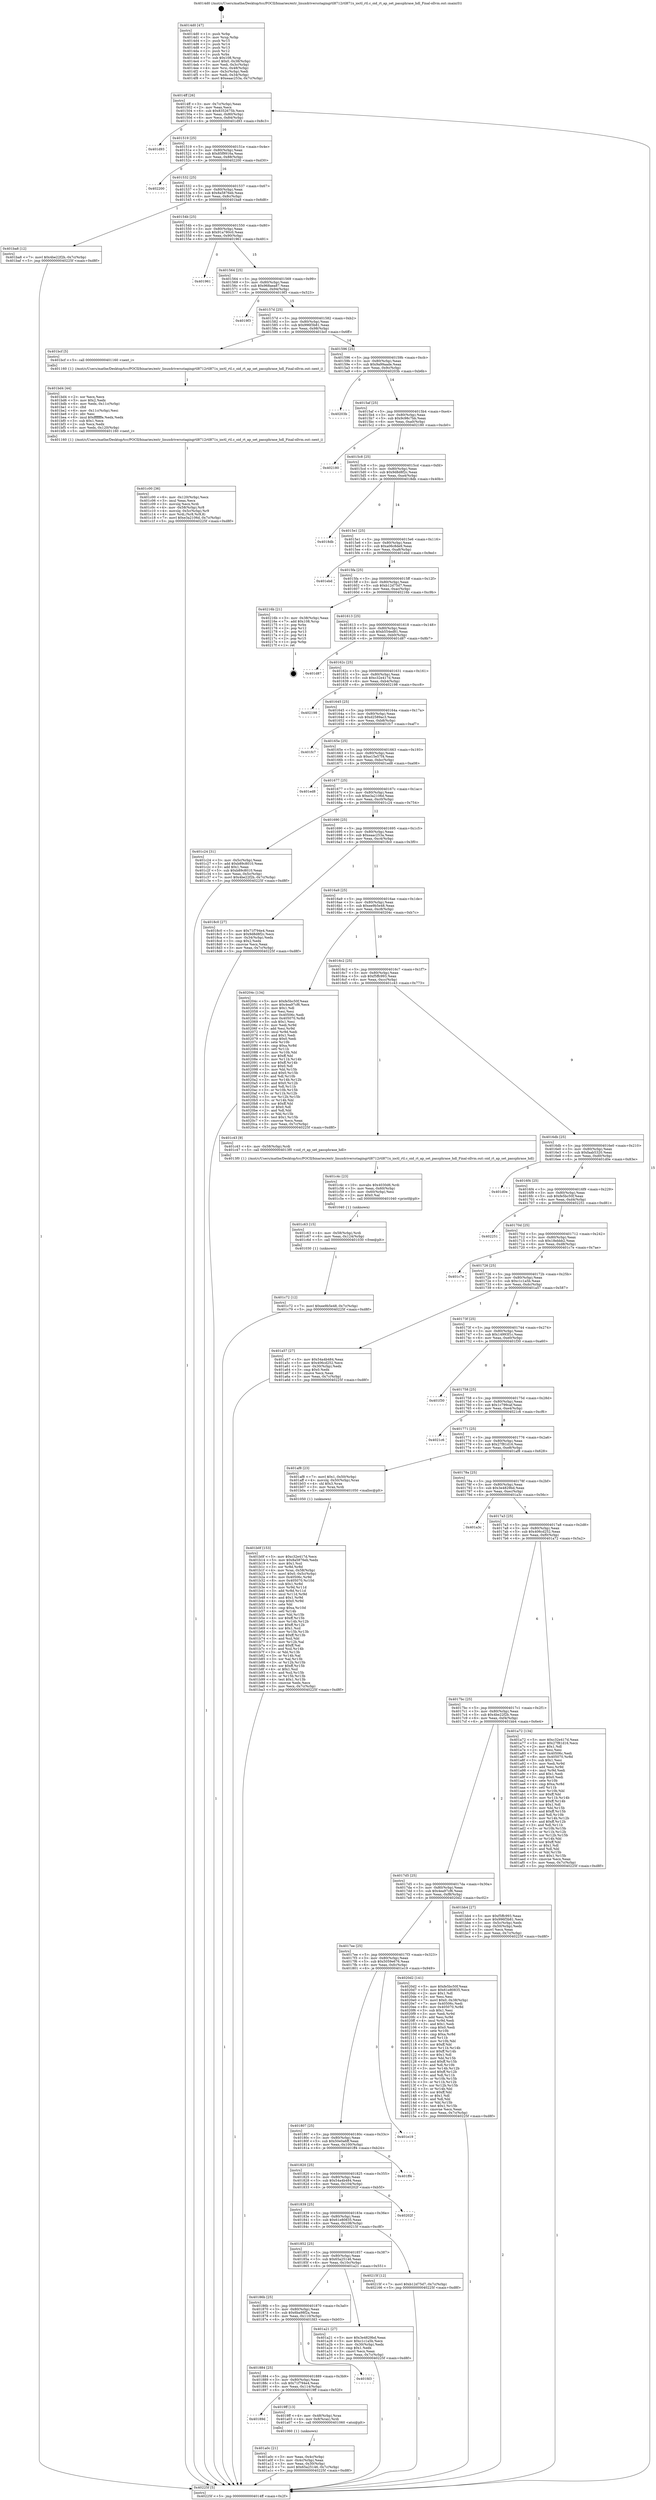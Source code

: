 digraph "0x4014d0" {
  label = "0x4014d0 (/mnt/c/Users/mathe/Desktop/tcc/POCII/binaries/extr_linuxdriversstagingrtl8712rtl871x_ioctl_rtl.c_oid_rt_ap_set_passphrase_hdl_Final-ollvm.out::main(0))"
  labelloc = "t"
  node[shape=record]

  Entry [label="",width=0.3,height=0.3,shape=circle,fillcolor=black,style=filled]
  "0x4014ff" [label="{
     0x4014ff [26]\l
     | [instrs]\l
     &nbsp;&nbsp;0x4014ff \<+3\>: mov -0x7c(%rbp),%eax\l
     &nbsp;&nbsp;0x401502 \<+2\>: mov %eax,%ecx\l
     &nbsp;&nbsp;0x401504 \<+6\>: sub $0x8352675b,%ecx\l
     &nbsp;&nbsp;0x40150a \<+3\>: mov %eax,-0x80(%rbp)\l
     &nbsp;&nbsp;0x40150d \<+6\>: mov %ecx,-0x84(%rbp)\l
     &nbsp;&nbsp;0x401513 \<+6\>: je 0000000000401d93 \<main+0x8c3\>\l
  }"]
  "0x401d93" [label="{
     0x401d93\l
  }", style=dashed]
  "0x401519" [label="{
     0x401519 [25]\l
     | [instrs]\l
     &nbsp;&nbsp;0x401519 \<+5\>: jmp 000000000040151e \<main+0x4e\>\l
     &nbsp;&nbsp;0x40151e \<+3\>: mov -0x80(%rbp),%eax\l
     &nbsp;&nbsp;0x401521 \<+5\>: sub $0x85f9916a,%eax\l
     &nbsp;&nbsp;0x401526 \<+6\>: mov %eax,-0x88(%rbp)\l
     &nbsp;&nbsp;0x40152c \<+6\>: je 0000000000402200 \<main+0xd30\>\l
  }"]
  Exit [label="",width=0.3,height=0.3,shape=circle,fillcolor=black,style=filled,peripheries=2]
  "0x402200" [label="{
     0x402200\l
  }", style=dashed]
  "0x401532" [label="{
     0x401532 [25]\l
     | [instrs]\l
     &nbsp;&nbsp;0x401532 \<+5\>: jmp 0000000000401537 \<main+0x67\>\l
     &nbsp;&nbsp;0x401537 \<+3\>: mov -0x80(%rbp),%eax\l
     &nbsp;&nbsp;0x40153a \<+5\>: sub $0x8a5876eb,%eax\l
     &nbsp;&nbsp;0x40153f \<+6\>: mov %eax,-0x8c(%rbp)\l
     &nbsp;&nbsp;0x401545 \<+6\>: je 0000000000401ba8 \<main+0x6d8\>\l
  }"]
  "0x401c72" [label="{
     0x401c72 [12]\l
     | [instrs]\l
     &nbsp;&nbsp;0x401c72 \<+7\>: movl $0xee9b5e48,-0x7c(%rbp)\l
     &nbsp;&nbsp;0x401c79 \<+5\>: jmp 000000000040225f \<main+0xd8f\>\l
  }"]
  "0x401ba8" [label="{
     0x401ba8 [12]\l
     | [instrs]\l
     &nbsp;&nbsp;0x401ba8 \<+7\>: movl $0x4be22f2b,-0x7c(%rbp)\l
     &nbsp;&nbsp;0x401baf \<+5\>: jmp 000000000040225f \<main+0xd8f\>\l
  }"]
  "0x40154b" [label="{
     0x40154b [25]\l
     | [instrs]\l
     &nbsp;&nbsp;0x40154b \<+5\>: jmp 0000000000401550 \<main+0x80\>\l
     &nbsp;&nbsp;0x401550 \<+3\>: mov -0x80(%rbp),%eax\l
     &nbsp;&nbsp;0x401553 \<+5\>: sub $0x91a780c0,%eax\l
     &nbsp;&nbsp;0x401558 \<+6\>: mov %eax,-0x90(%rbp)\l
     &nbsp;&nbsp;0x40155e \<+6\>: je 0000000000401961 \<main+0x491\>\l
  }"]
  "0x401c63" [label="{
     0x401c63 [15]\l
     | [instrs]\l
     &nbsp;&nbsp;0x401c63 \<+4\>: mov -0x58(%rbp),%rdi\l
     &nbsp;&nbsp;0x401c67 \<+6\>: mov %eax,-0x124(%rbp)\l
     &nbsp;&nbsp;0x401c6d \<+5\>: call 0000000000401030 \<free@plt\>\l
     | [calls]\l
     &nbsp;&nbsp;0x401030 \{1\} (unknown)\l
  }"]
  "0x401961" [label="{
     0x401961\l
  }", style=dashed]
  "0x401564" [label="{
     0x401564 [25]\l
     | [instrs]\l
     &nbsp;&nbsp;0x401564 \<+5\>: jmp 0000000000401569 \<main+0x99\>\l
     &nbsp;&nbsp;0x401569 \<+3\>: mov -0x80(%rbp),%eax\l
     &nbsp;&nbsp;0x40156c \<+5\>: sub $0x968aea87,%eax\l
     &nbsp;&nbsp;0x401571 \<+6\>: mov %eax,-0x94(%rbp)\l
     &nbsp;&nbsp;0x401577 \<+6\>: je 00000000004019f3 \<main+0x523\>\l
  }"]
  "0x401c4c" [label="{
     0x401c4c [23]\l
     | [instrs]\l
     &nbsp;&nbsp;0x401c4c \<+10\>: movabs $0x4030d6,%rdi\l
     &nbsp;&nbsp;0x401c56 \<+3\>: mov %eax,-0x60(%rbp)\l
     &nbsp;&nbsp;0x401c59 \<+3\>: mov -0x60(%rbp),%esi\l
     &nbsp;&nbsp;0x401c5c \<+2\>: mov $0x0,%al\l
     &nbsp;&nbsp;0x401c5e \<+5\>: call 0000000000401040 \<printf@plt\>\l
     | [calls]\l
     &nbsp;&nbsp;0x401040 \{1\} (unknown)\l
  }"]
  "0x4019f3" [label="{
     0x4019f3\l
  }", style=dashed]
  "0x40157d" [label="{
     0x40157d [25]\l
     | [instrs]\l
     &nbsp;&nbsp;0x40157d \<+5\>: jmp 0000000000401582 \<main+0xb2\>\l
     &nbsp;&nbsp;0x401582 \<+3\>: mov -0x80(%rbp),%eax\l
     &nbsp;&nbsp;0x401585 \<+5\>: sub $0x996f3b81,%eax\l
     &nbsp;&nbsp;0x40158a \<+6\>: mov %eax,-0x98(%rbp)\l
     &nbsp;&nbsp;0x401590 \<+6\>: je 0000000000401bcf \<main+0x6ff\>\l
  }"]
  "0x401c00" [label="{
     0x401c00 [36]\l
     | [instrs]\l
     &nbsp;&nbsp;0x401c00 \<+6\>: mov -0x120(%rbp),%ecx\l
     &nbsp;&nbsp;0x401c06 \<+3\>: imul %eax,%ecx\l
     &nbsp;&nbsp;0x401c09 \<+3\>: movslq %ecx,%rdi\l
     &nbsp;&nbsp;0x401c0c \<+4\>: mov -0x58(%rbp),%r8\l
     &nbsp;&nbsp;0x401c10 \<+4\>: movslq -0x5c(%rbp),%r9\l
     &nbsp;&nbsp;0x401c14 \<+4\>: mov %rdi,(%r8,%r9,8)\l
     &nbsp;&nbsp;0x401c18 \<+7\>: movl $0xe3a2106d,-0x7c(%rbp)\l
     &nbsp;&nbsp;0x401c1f \<+5\>: jmp 000000000040225f \<main+0xd8f\>\l
  }"]
  "0x401bcf" [label="{
     0x401bcf [5]\l
     | [instrs]\l
     &nbsp;&nbsp;0x401bcf \<+5\>: call 0000000000401160 \<next_i\>\l
     | [calls]\l
     &nbsp;&nbsp;0x401160 \{1\} (/mnt/c/Users/mathe/Desktop/tcc/POCII/binaries/extr_linuxdriversstagingrtl8712rtl871x_ioctl_rtl.c_oid_rt_ap_set_passphrase_hdl_Final-ollvm.out::next_i)\l
  }"]
  "0x401596" [label="{
     0x401596 [25]\l
     | [instrs]\l
     &nbsp;&nbsp;0x401596 \<+5\>: jmp 000000000040159b \<main+0xcb\>\l
     &nbsp;&nbsp;0x40159b \<+3\>: mov -0x80(%rbp),%eax\l
     &nbsp;&nbsp;0x40159e \<+5\>: sub $0x9a99aade,%eax\l
     &nbsp;&nbsp;0x4015a3 \<+6\>: mov %eax,-0x9c(%rbp)\l
     &nbsp;&nbsp;0x4015a9 \<+6\>: je 000000000040203b \<main+0xb6b\>\l
  }"]
  "0x401bd4" [label="{
     0x401bd4 [44]\l
     | [instrs]\l
     &nbsp;&nbsp;0x401bd4 \<+2\>: xor %ecx,%ecx\l
     &nbsp;&nbsp;0x401bd6 \<+5\>: mov $0x2,%edx\l
     &nbsp;&nbsp;0x401bdb \<+6\>: mov %edx,-0x11c(%rbp)\l
     &nbsp;&nbsp;0x401be1 \<+1\>: cltd\l
     &nbsp;&nbsp;0x401be2 \<+6\>: mov -0x11c(%rbp),%esi\l
     &nbsp;&nbsp;0x401be8 \<+2\>: idiv %esi\l
     &nbsp;&nbsp;0x401bea \<+6\>: imul $0xfffffffe,%edx,%edx\l
     &nbsp;&nbsp;0x401bf0 \<+3\>: sub $0x1,%ecx\l
     &nbsp;&nbsp;0x401bf3 \<+2\>: sub %ecx,%edx\l
     &nbsp;&nbsp;0x401bf5 \<+6\>: mov %edx,-0x120(%rbp)\l
     &nbsp;&nbsp;0x401bfb \<+5\>: call 0000000000401160 \<next_i\>\l
     | [calls]\l
     &nbsp;&nbsp;0x401160 \{1\} (/mnt/c/Users/mathe/Desktop/tcc/POCII/binaries/extr_linuxdriversstagingrtl8712rtl871x_ioctl_rtl.c_oid_rt_ap_set_passphrase_hdl_Final-ollvm.out::next_i)\l
  }"]
  "0x40203b" [label="{
     0x40203b\l
  }", style=dashed]
  "0x4015af" [label="{
     0x4015af [25]\l
     | [instrs]\l
     &nbsp;&nbsp;0x4015af \<+5\>: jmp 00000000004015b4 \<main+0xe4\>\l
     &nbsp;&nbsp;0x4015b4 \<+3\>: mov -0x80(%rbp),%eax\l
     &nbsp;&nbsp;0x4015b7 \<+5\>: sub $0x9c98c7bb,%eax\l
     &nbsp;&nbsp;0x4015bc \<+6\>: mov %eax,-0xa0(%rbp)\l
     &nbsp;&nbsp;0x4015c2 \<+6\>: je 0000000000402180 \<main+0xcb0\>\l
  }"]
  "0x401b0f" [label="{
     0x401b0f [153]\l
     | [instrs]\l
     &nbsp;&nbsp;0x401b0f \<+5\>: mov $0xc32e417d,%ecx\l
     &nbsp;&nbsp;0x401b14 \<+5\>: mov $0x8a5876eb,%edx\l
     &nbsp;&nbsp;0x401b19 \<+3\>: mov $0x1,%sil\l
     &nbsp;&nbsp;0x401b1c \<+3\>: xor %r8d,%r8d\l
     &nbsp;&nbsp;0x401b1f \<+4\>: mov %rax,-0x58(%rbp)\l
     &nbsp;&nbsp;0x401b23 \<+7\>: movl $0x0,-0x5c(%rbp)\l
     &nbsp;&nbsp;0x401b2a \<+8\>: mov 0x40506c,%r9d\l
     &nbsp;&nbsp;0x401b32 \<+8\>: mov 0x405070,%r10d\l
     &nbsp;&nbsp;0x401b3a \<+4\>: sub $0x1,%r8d\l
     &nbsp;&nbsp;0x401b3e \<+3\>: mov %r9d,%r11d\l
     &nbsp;&nbsp;0x401b41 \<+3\>: add %r8d,%r11d\l
     &nbsp;&nbsp;0x401b44 \<+4\>: imul %r11d,%r9d\l
     &nbsp;&nbsp;0x401b48 \<+4\>: and $0x1,%r9d\l
     &nbsp;&nbsp;0x401b4c \<+4\>: cmp $0x0,%r9d\l
     &nbsp;&nbsp;0x401b50 \<+3\>: sete %bl\l
     &nbsp;&nbsp;0x401b53 \<+4\>: cmp $0xa,%r10d\l
     &nbsp;&nbsp;0x401b57 \<+4\>: setl %r14b\l
     &nbsp;&nbsp;0x401b5b \<+3\>: mov %bl,%r15b\l
     &nbsp;&nbsp;0x401b5e \<+4\>: xor $0xff,%r15b\l
     &nbsp;&nbsp;0x401b62 \<+3\>: mov %r14b,%r12b\l
     &nbsp;&nbsp;0x401b65 \<+4\>: xor $0xff,%r12b\l
     &nbsp;&nbsp;0x401b69 \<+4\>: xor $0x1,%sil\l
     &nbsp;&nbsp;0x401b6d \<+3\>: mov %r15b,%r13b\l
     &nbsp;&nbsp;0x401b70 \<+4\>: and $0xff,%r13b\l
     &nbsp;&nbsp;0x401b74 \<+3\>: and %sil,%bl\l
     &nbsp;&nbsp;0x401b77 \<+3\>: mov %r12b,%al\l
     &nbsp;&nbsp;0x401b7a \<+2\>: and $0xff,%al\l
     &nbsp;&nbsp;0x401b7c \<+3\>: and %sil,%r14b\l
     &nbsp;&nbsp;0x401b7f \<+3\>: or %bl,%r13b\l
     &nbsp;&nbsp;0x401b82 \<+3\>: or %r14b,%al\l
     &nbsp;&nbsp;0x401b85 \<+3\>: xor %al,%r13b\l
     &nbsp;&nbsp;0x401b88 \<+3\>: or %r12b,%r15b\l
     &nbsp;&nbsp;0x401b8b \<+4\>: xor $0xff,%r15b\l
     &nbsp;&nbsp;0x401b8f \<+4\>: or $0x1,%sil\l
     &nbsp;&nbsp;0x401b93 \<+3\>: and %sil,%r15b\l
     &nbsp;&nbsp;0x401b96 \<+3\>: or %r15b,%r13b\l
     &nbsp;&nbsp;0x401b99 \<+4\>: test $0x1,%r13b\l
     &nbsp;&nbsp;0x401b9d \<+3\>: cmovne %edx,%ecx\l
     &nbsp;&nbsp;0x401ba0 \<+3\>: mov %ecx,-0x7c(%rbp)\l
     &nbsp;&nbsp;0x401ba3 \<+5\>: jmp 000000000040225f \<main+0xd8f\>\l
  }"]
  "0x402180" [label="{
     0x402180\l
  }", style=dashed]
  "0x4015c8" [label="{
     0x4015c8 [25]\l
     | [instrs]\l
     &nbsp;&nbsp;0x4015c8 \<+5\>: jmp 00000000004015cd \<main+0xfd\>\l
     &nbsp;&nbsp;0x4015cd \<+3\>: mov -0x80(%rbp),%eax\l
     &nbsp;&nbsp;0x4015d0 \<+5\>: sub $0x9d8d8f2c,%eax\l
     &nbsp;&nbsp;0x4015d5 \<+6\>: mov %eax,-0xa4(%rbp)\l
     &nbsp;&nbsp;0x4015db \<+6\>: je 00000000004018db \<main+0x40b\>\l
  }"]
  "0x401a0c" [label="{
     0x401a0c [21]\l
     | [instrs]\l
     &nbsp;&nbsp;0x401a0c \<+3\>: mov %eax,-0x4c(%rbp)\l
     &nbsp;&nbsp;0x401a0f \<+3\>: mov -0x4c(%rbp),%eax\l
     &nbsp;&nbsp;0x401a12 \<+3\>: mov %eax,-0x30(%rbp)\l
     &nbsp;&nbsp;0x401a15 \<+7\>: movl $0x65a25146,-0x7c(%rbp)\l
     &nbsp;&nbsp;0x401a1c \<+5\>: jmp 000000000040225f \<main+0xd8f\>\l
  }"]
  "0x4018db" [label="{
     0x4018db\l
  }", style=dashed]
  "0x4015e1" [label="{
     0x4015e1 [25]\l
     | [instrs]\l
     &nbsp;&nbsp;0x4015e1 \<+5\>: jmp 00000000004015e6 \<main+0x116\>\l
     &nbsp;&nbsp;0x4015e6 \<+3\>: mov -0x80(%rbp),%eax\l
     &nbsp;&nbsp;0x4015e9 \<+5\>: sub $0xa06c8de9,%eax\l
     &nbsp;&nbsp;0x4015ee \<+6\>: mov %eax,-0xa8(%rbp)\l
     &nbsp;&nbsp;0x4015f4 \<+6\>: je 0000000000401ebd \<main+0x9ed\>\l
  }"]
  "0x40189d" [label="{
     0x40189d\l
  }", style=dashed]
  "0x401ebd" [label="{
     0x401ebd\l
  }", style=dashed]
  "0x4015fa" [label="{
     0x4015fa [25]\l
     | [instrs]\l
     &nbsp;&nbsp;0x4015fa \<+5\>: jmp 00000000004015ff \<main+0x12f\>\l
     &nbsp;&nbsp;0x4015ff \<+3\>: mov -0x80(%rbp),%eax\l
     &nbsp;&nbsp;0x401602 \<+5\>: sub $0xb12d75d7,%eax\l
     &nbsp;&nbsp;0x401607 \<+6\>: mov %eax,-0xac(%rbp)\l
     &nbsp;&nbsp;0x40160d \<+6\>: je 000000000040216b \<main+0xc9b\>\l
  }"]
  "0x4019ff" [label="{
     0x4019ff [13]\l
     | [instrs]\l
     &nbsp;&nbsp;0x4019ff \<+4\>: mov -0x48(%rbp),%rax\l
     &nbsp;&nbsp;0x401a03 \<+4\>: mov 0x8(%rax),%rdi\l
     &nbsp;&nbsp;0x401a07 \<+5\>: call 0000000000401060 \<atoi@plt\>\l
     | [calls]\l
     &nbsp;&nbsp;0x401060 \{1\} (unknown)\l
  }"]
  "0x40216b" [label="{
     0x40216b [21]\l
     | [instrs]\l
     &nbsp;&nbsp;0x40216b \<+3\>: mov -0x38(%rbp),%eax\l
     &nbsp;&nbsp;0x40216e \<+7\>: add $0x108,%rsp\l
     &nbsp;&nbsp;0x402175 \<+1\>: pop %rbx\l
     &nbsp;&nbsp;0x402176 \<+2\>: pop %r12\l
     &nbsp;&nbsp;0x402178 \<+2\>: pop %r13\l
     &nbsp;&nbsp;0x40217a \<+2\>: pop %r14\l
     &nbsp;&nbsp;0x40217c \<+2\>: pop %r15\l
     &nbsp;&nbsp;0x40217e \<+1\>: pop %rbp\l
     &nbsp;&nbsp;0x40217f \<+1\>: ret\l
  }"]
  "0x401613" [label="{
     0x401613 [25]\l
     | [instrs]\l
     &nbsp;&nbsp;0x401613 \<+5\>: jmp 0000000000401618 \<main+0x148\>\l
     &nbsp;&nbsp;0x401618 \<+3\>: mov -0x80(%rbp),%eax\l
     &nbsp;&nbsp;0x40161b \<+5\>: sub $0xb554ed81,%eax\l
     &nbsp;&nbsp;0x401620 \<+6\>: mov %eax,-0xb0(%rbp)\l
     &nbsp;&nbsp;0x401626 \<+6\>: je 0000000000401d87 \<main+0x8b7\>\l
  }"]
  "0x401884" [label="{
     0x401884 [25]\l
     | [instrs]\l
     &nbsp;&nbsp;0x401884 \<+5\>: jmp 0000000000401889 \<main+0x3b9\>\l
     &nbsp;&nbsp;0x401889 \<+3\>: mov -0x80(%rbp),%eax\l
     &nbsp;&nbsp;0x40188c \<+5\>: sub $0x71f794e4,%eax\l
     &nbsp;&nbsp;0x401891 \<+6\>: mov %eax,-0x114(%rbp)\l
     &nbsp;&nbsp;0x401897 \<+6\>: je 00000000004019ff \<main+0x52f\>\l
  }"]
  "0x401d87" [label="{
     0x401d87\l
  }", style=dashed]
  "0x40162c" [label="{
     0x40162c [25]\l
     | [instrs]\l
     &nbsp;&nbsp;0x40162c \<+5\>: jmp 0000000000401631 \<main+0x161\>\l
     &nbsp;&nbsp;0x401631 \<+3\>: mov -0x80(%rbp),%eax\l
     &nbsp;&nbsp;0x401634 \<+5\>: sub $0xc32e417d,%eax\l
     &nbsp;&nbsp;0x401639 \<+6\>: mov %eax,-0xb4(%rbp)\l
     &nbsp;&nbsp;0x40163f \<+6\>: je 0000000000402198 \<main+0xcc8\>\l
  }"]
  "0x401fd3" [label="{
     0x401fd3\l
  }", style=dashed]
  "0x402198" [label="{
     0x402198\l
  }", style=dashed]
  "0x401645" [label="{
     0x401645 [25]\l
     | [instrs]\l
     &nbsp;&nbsp;0x401645 \<+5\>: jmp 000000000040164a \<main+0x17a\>\l
     &nbsp;&nbsp;0x40164a \<+3\>: mov -0x80(%rbp),%eax\l
     &nbsp;&nbsp;0x40164d \<+5\>: sub $0xd2589ac3,%eax\l
     &nbsp;&nbsp;0x401652 \<+6\>: mov %eax,-0xb8(%rbp)\l
     &nbsp;&nbsp;0x401658 \<+6\>: je 0000000000401fc7 \<main+0xaf7\>\l
  }"]
  "0x40186b" [label="{
     0x40186b [25]\l
     | [instrs]\l
     &nbsp;&nbsp;0x40186b \<+5\>: jmp 0000000000401870 \<main+0x3a0\>\l
     &nbsp;&nbsp;0x401870 \<+3\>: mov -0x80(%rbp),%eax\l
     &nbsp;&nbsp;0x401873 \<+5\>: sub $0x6ba98f2a,%eax\l
     &nbsp;&nbsp;0x401878 \<+6\>: mov %eax,-0x110(%rbp)\l
     &nbsp;&nbsp;0x40187e \<+6\>: je 0000000000401fd3 \<main+0xb03\>\l
  }"]
  "0x401fc7" [label="{
     0x401fc7\l
  }", style=dashed]
  "0x40165e" [label="{
     0x40165e [25]\l
     | [instrs]\l
     &nbsp;&nbsp;0x40165e \<+5\>: jmp 0000000000401663 \<main+0x193\>\l
     &nbsp;&nbsp;0x401663 \<+3\>: mov -0x80(%rbp),%eax\l
     &nbsp;&nbsp;0x401666 \<+5\>: sub $0xe15e57f4,%eax\l
     &nbsp;&nbsp;0x40166b \<+6\>: mov %eax,-0xbc(%rbp)\l
     &nbsp;&nbsp;0x401671 \<+6\>: je 0000000000401ed8 \<main+0xa08\>\l
  }"]
  "0x401a21" [label="{
     0x401a21 [27]\l
     | [instrs]\l
     &nbsp;&nbsp;0x401a21 \<+5\>: mov $0x3e4829bd,%eax\l
     &nbsp;&nbsp;0x401a26 \<+5\>: mov $0xc1c1a5b,%ecx\l
     &nbsp;&nbsp;0x401a2b \<+3\>: mov -0x30(%rbp),%edx\l
     &nbsp;&nbsp;0x401a2e \<+3\>: cmp $0x1,%edx\l
     &nbsp;&nbsp;0x401a31 \<+3\>: cmovl %ecx,%eax\l
     &nbsp;&nbsp;0x401a34 \<+3\>: mov %eax,-0x7c(%rbp)\l
     &nbsp;&nbsp;0x401a37 \<+5\>: jmp 000000000040225f \<main+0xd8f\>\l
  }"]
  "0x401ed8" [label="{
     0x401ed8\l
  }", style=dashed]
  "0x401677" [label="{
     0x401677 [25]\l
     | [instrs]\l
     &nbsp;&nbsp;0x401677 \<+5\>: jmp 000000000040167c \<main+0x1ac\>\l
     &nbsp;&nbsp;0x40167c \<+3\>: mov -0x80(%rbp),%eax\l
     &nbsp;&nbsp;0x40167f \<+5\>: sub $0xe3a2106d,%eax\l
     &nbsp;&nbsp;0x401684 \<+6\>: mov %eax,-0xc0(%rbp)\l
     &nbsp;&nbsp;0x40168a \<+6\>: je 0000000000401c24 \<main+0x754\>\l
  }"]
  "0x401852" [label="{
     0x401852 [25]\l
     | [instrs]\l
     &nbsp;&nbsp;0x401852 \<+5\>: jmp 0000000000401857 \<main+0x387\>\l
     &nbsp;&nbsp;0x401857 \<+3\>: mov -0x80(%rbp),%eax\l
     &nbsp;&nbsp;0x40185a \<+5\>: sub $0x65a25146,%eax\l
     &nbsp;&nbsp;0x40185f \<+6\>: mov %eax,-0x10c(%rbp)\l
     &nbsp;&nbsp;0x401865 \<+6\>: je 0000000000401a21 \<main+0x551\>\l
  }"]
  "0x401c24" [label="{
     0x401c24 [31]\l
     | [instrs]\l
     &nbsp;&nbsp;0x401c24 \<+3\>: mov -0x5c(%rbp),%eax\l
     &nbsp;&nbsp;0x401c27 \<+5\>: add $0xb89c8010,%eax\l
     &nbsp;&nbsp;0x401c2c \<+3\>: add $0x1,%eax\l
     &nbsp;&nbsp;0x401c2f \<+5\>: sub $0xb89c8010,%eax\l
     &nbsp;&nbsp;0x401c34 \<+3\>: mov %eax,-0x5c(%rbp)\l
     &nbsp;&nbsp;0x401c37 \<+7\>: movl $0x4be22f2b,-0x7c(%rbp)\l
     &nbsp;&nbsp;0x401c3e \<+5\>: jmp 000000000040225f \<main+0xd8f\>\l
  }"]
  "0x401690" [label="{
     0x401690 [25]\l
     | [instrs]\l
     &nbsp;&nbsp;0x401690 \<+5\>: jmp 0000000000401695 \<main+0x1c5\>\l
     &nbsp;&nbsp;0x401695 \<+3\>: mov -0x80(%rbp),%eax\l
     &nbsp;&nbsp;0x401698 \<+5\>: sub $0xeaac253a,%eax\l
     &nbsp;&nbsp;0x40169d \<+6\>: mov %eax,-0xc4(%rbp)\l
     &nbsp;&nbsp;0x4016a3 \<+6\>: je 00000000004018c0 \<main+0x3f0\>\l
  }"]
  "0x40215f" [label="{
     0x40215f [12]\l
     | [instrs]\l
     &nbsp;&nbsp;0x40215f \<+7\>: movl $0xb12d75d7,-0x7c(%rbp)\l
     &nbsp;&nbsp;0x402166 \<+5\>: jmp 000000000040225f \<main+0xd8f\>\l
  }"]
  "0x4018c0" [label="{
     0x4018c0 [27]\l
     | [instrs]\l
     &nbsp;&nbsp;0x4018c0 \<+5\>: mov $0x71f794e4,%eax\l
     &nbsp;&nbsp;0x4018c5 \<+5\>: mov $0x9d8d8f2c,%ecx\l
     &nbsp;&nbsp;0x4018ca \<+3\>: mov -0x34(%rbp),%edx\l
     &nbsp;&nbsp;0x4018cd \<+3\>: cmp $0x2,%edx\l
     &nbsp;&nbsp;0x4018d0 \<+3\>: cmovne %ecx,%eax\l
     &nbsp;&nbsp;0x4018d3 \<+3\>: mov %eax,-0x7c(%rbp)\l
     &nbsp;&nbsp;0x4018d6 \<+5\>: jmp 000000000040225f \<main+0xd8f\>\l
  }"]
  "0x4016a9" [label="{
     0x4016a9 [25]\l
     | [instrs]\l
     &nbsp;&nbsp;0x4016a9 \<+5\>: jmp 00000000004016ae \<main+0x1de\>\l
     &nbsp;&nbsp;0x4016ae \<+3\>: mov -0x80(%rbp),%eax\l
     &nbsp;&nbsp;0x4016b1 \<+5\>: sub $0xee9b5e48,%eax\l
     &nbsp;&nbsp;0x4016b6 \<+6\>: mov %eax,-0xc8(%rbp)\l
     &nbsp;&nbsp;0x4016bc \<+6\>: je 000000000040204c \<main+0xb7c\>\l
  }"]
  "0x40225f" [label="{
     0x40225f [5]\l
     | [instrs]\l
     &nbsp;&nbsp;0x40225f \<+5\>: jmp 00000000004014ff \<main+0x2f\>\l
  }"]
  "0x4014d0" [label="{
     0x4014d0 [47]\l
     | [instrs]\l
     &nbsp;&nbsp;0x4014d0 \<+1\>: push %rbp\l
     &nbsp;&nbsp;0x4014d1 \<+3\>: mov %rsp,%rbp\l
     &nbsp;&nbsp;0x4014d4 \<+2\>: push %r15\l
     &nbsp;&nbsp;0x4014d6 \<+2\>: push %r14\l
     &nbsp;&nbsp;0x4014d8 \<+2\>: push %r13\l
     &nbsp;&nbsp;0x4014da \<+2\>: push %r12\l
     &nbsp;&nbsp;0x4014dc \<+1\>: push %rbx\l
     &nbsp;&nbsp;0x4014dd \<+7\>: sub $0x108,%rsp\l
     &nbsp;&nbsp;0x4014e4 \<+7\>: movl $0x0,-0x38(%rbp)\l
     &nbsp;&nbsp;0x4014eb \<+3\>: mov %edi,-0x3c(%rbp)\l
     &nbsp;&nbsp;0x4014ee \<+4\>: mov %rsi,-0x48(%rbp)\l
     &nbsp;&nbsp;0x4014f2 \<+3\>: mov -0x3c(%rbp),%edi\l
     &nbsp;&nbsp;0x4014f5 \<+3\>: mov %edi,-0x34(%rbp)\l
     &nbsp;&nbsp;0x4014f8 \<+7\>: movl $0xeaac253a,-0x7c(%rbp)\l
  }"]
  "0x401839" [label="{
     0x401839 [25]\l
     | [instrs]\l
     &nbsp;&nbsp;0x401839 \<+5\>: jmp 000000000040183e \<main+0x36e\>\l
     &nbsp;&nbsp;0x40183e \<+3\>: mov -0x80(%rbp),%eax\l
     &nbsp;&nbsp;0x401841 \<+5\>: sub $0x61e80835,%eax\l
     &nbsp;&nbsp;0x401846 \<+6\>: mov %eax,-0x108(%rbp)\l
     &nbsp;&nbsp;0x40184c \<+6\>: je 000000000040215f \<main+0xc8f\>\l
  }"]
  "0x40204c" [label="{
     0x40204c [134]\l
     | [instrs]\l
     &nbsp;&nbsp;0x40204c \<+5\>: mov $0xfe5bc50f,%eax\l
     &nbsp;&nbsp;0x402051 \<+5\>: mov $0x4ea97cf6,%ecx\l
     &nbsp;&nbsp;0x402056 \<+2\>: mov $0x1,%dl\l
     &nbsp;&nbsp;0x402058 \<+2\>: xor %esi,%esi\l
     &nbsp;&nbsp;0x40205a \<+7\>: mov 0x40506c,%edi\l
     &nbsp;&nbsp;0x402061 \<+8\>: mov 0x405070,%r8d\l
     &nbsp;&nbsp;0x402069 \<+3\>: sub $0x1,%esi\l
     &nbsp;&nbsp;0x40206c \<+3\>: mov %edi,%r9d\l
     &nbsp;&nbsp;0x40206f \<+3\>: add %esi,%r9d\l
     &nbsp;&nbsp;0x402072 \<+4\>: imul %r9d,%edi\l
     &nbsp;&nbsp;0x402076 \<+3\>: and $0x1,%edi\l
     &nbsp;&nbsp;0x402079 \<+3\>: cmp $0x0,%edi\l
     &nbsp;&nbsp;0x40207c \<+4\>: sete %r10b\l
     &nbsp;&nbsp;0x402080 \<+4\>: cmp $0xa,%r8d\l
     &nbsp;&nbsp;0x402084 \<+4\>: setl %r11b\l
     &nbsp;&nbsp;0x402088 \<+3\>: mov %r10b,%bl\l
     &nbsp;&nbsp;0x40208b \<+3\>: xor $0xff,%bl\l
     &nbsp;&nbsp;0x40208e \<+3\>: mov %r11b,%r14b\l
     &nbsp;&nbsp;0x402091 \<+4\>: xor $0xff,%r14b\l
     &nbsp;&nbsp;0x402095 \<+3\>: xor $0x0,%dl\l
     &nbsp;&nbsp;0x402098 \<+3\>: mov %bl,%r15b\l
     &nbsp;&nbsp;0x40209b \<+4\>: and $0x0,%r15b\l
     &nbsp;&nbsp;0x40209f \<+3\>: and %dl,%r10b\l
     &nbsp;&nbsp;0x4020a2 \<+3\>: mov %r14b,%r12b\l
     &nbsp;&nbsp;0x4020a5 \<+4\>: and $0x0,%r12b\l
     &nbsp;&nbsp;0x4020a9 \<+3\>: and %dl,%r11b\l
     &nbsp;&nbsp;0x4020ac \<+3\>: or %r10b,%r15b\l
     &nbsp;&nbsp;0x4020af \<+3\>: or %r11b,%r12b\l
     &nbsp;&nbsp;0x4020b2 \<+3\>: xor %r12b,%r15b\l
     &nbsp;&nbsp;0x4020b5 \<+3\>: or %r14b,%bl\l
     &nbsp;&nbsp;0x4020b8 \<+3\>: xor $0xff,%bl\l
     &nbsp;&nbsp;0x4020bb \<+3\>: or $0x0,%dl\l
     &nbsp;&nbsp;0x4020be \<+2\>: and %dl,%bl\l
     &nbsp;&nbsp;0x4020c0 \<+3\>: or %bl,%r15b\l
     &nbsp;&nbsp;0x4020c3 \<+4\>: test $0x1,%r15b\l
     &nbsp;&nbsp;0x4020c7 \<+3\>: cmovne %ecx,%eax\l
     &nbsp;&nbsp;0x4020ca \<+3\>: mov %eax,-0x7c(%rbp)\l
     &nbsp;&nbsp;0x4020cd \<+5\>: jmp 000000000040225f \<main+0xd8f\>\l
  }"]
  "0x4016c2" [label="{
     0x4016c2 [25]\l
     | [instrs]\l
     &nbsp;&nbsp;0x4016c2 \<+5\>: jmp 00000000004016c7 \<main+0x1f7\>\l
     &nbsp;&nbsp;0x4016c7 \<+3\>: mov -0x80(%rbp),%eax\l
     &nbsp;&nbsp;0x4016ca \<+5\>: sub $0xf5ffc993,%eax\l
     &nbsp;&nbsp;0x4016cf \<+6\>: mov %eax,-0xcc(%rbp)\l
     &nbsp;&nbsp;0x4016d5 \<+6\>: je 0000000000401c43 \<main+0x773\>\l
  }"]
  "0x40202f" [label="{
     0x40202f\l
  }", style=dashed]
  "0x401c43" [label="{
     0x401c43 [9]\l
     | [instrs]\l
     &nbsp;&nbsp;0x401c43 \<+4\>: mov -0x58(%rbp),%rdi\l
     &nbsp;&nbsp;0x401c47 \<+5\>: call 00000000004013f0 \<oid_rt_ap_set_passphrase_hdl\>\l
     | [calls]\l
     &nbsp;&nbsp;0x4013f0 \{1\} (/mnt/c/Users/mathe/Desktop/tcc/POCII/binaries/extr_linuxdriversstagingrtl8712rtl871x_ioctl_rtl.c_oid_rt_ap_set_passphrase_hdl_Final-ollvm.out::oid_rt_ap_set_passphrase_hdl)\l
  }"]
  "0x4016db" [label="{
     0x4016db [25]\l
     | [instrs]\l
     &nbsp;&nbsp;0x4016db \<+5\>: jmp 00000000004016e0 \<main+0x210\>\l
     &nbsp;&nbsp;0x4016e0 \<+3\>: mov -0x80(%rbp),%eax\l
     &nbsp;&nbsp;0x4016e3 \<+5\>: sub $0xfaab5320,%eax\l
     &nbsp;&nbsp;0x4016e8 \<+6\>: mov %eax,-0xd0(%rbp)\l
     &nbsp;&nbsp;0x4016ee \<+6\>: je 0000000000401d0e \<main+0x83e\>\l
  }"]
  "0x401820" [label="{
     0x401820 [25]\l
     | [instrs]\l
     &nbsp;&nbsp;0x401820 \<+5\>: jmp 0000000000401825 \<main+0x355\>\l
     &nbsp;&nbsp;0x401825 \<+3\>: mov -0x80(%rbp),%eax\l
     &nbsp;&nbsp;0x401828 \<+5\>: sub $0x54a4b484,%eax\l
     &nbsp;&nbsp;0x40182d \<+6\>: mov %eax,-0x104(%rbp)\l
     &nbsp;&nbsp;0x401833 \<+6\>: je 000000000040202f \<main+0xb5f\>\l
  }"]
  "0x401d0e" [label="{
     0x401d0e\l
  }", style=dashed]
  "0x4016f4" [label="{
     0x4016f4 [25]\l
     | [instrs]\l
     &nbsp;&nbsp;0x4016f4 \<+5\>: jmp 00000000004016f9 \<main+0x229\>\l
     &nbsp;&nbsp;0x4016f9 \<+3\>: mov -0x80(%rbp),%eax\l
     &nbsp;&nbsp;0x4016fc \<+5\>: sub $0xfe5bc50f,%eax\l
     &nbsp;&nbsp;0x401701 \<+6\>: mov %eax,-0xd4(%rbp)\l
     &nbsp;&nbsp;0x401707 \<+6\>: je 0000000000402251 \<main+0xd81\>\l
  }"]
  "0x401ff4" [label="{
     0x401ff4\l
  }", style=dashed]
  "0x402251" [label="{
     0x402251\l
  }", style=dashed]
  "0x40170d" [label="{
     0x40170d [25]\l
     | [instrs]\l
     &nbsp;&nbsp;0x40170d \<+5\>: jmp 0000000000401712 \<main+0x242\>\l
     &nbsp;&nbsp;0x401712 \<+3\>: mov -0x80(%rbp),%eax\l
     &nbsp;&nbsp;0x401715 \<+5\>: sub $0x18ebbb2,%eax\l
     &nbsp;&nbsp;0x40171a \<+6\>: mov %eax,-0xd8(%rbp)\l
     &nbsp;&nbsp;0x401720 \<+6\>: je 0000000000401c7e \<main+0x7ae\>\l
  }"]
  "0x401807" [label="{
     0x401807 [25]\l
     | [instrs]\l
     &nbsp;&nbsp;0x401807 \<+5\>: jmp 000000000040180c \<main+0x33c\>\l
     &nbsp;&nbsp;0x40180c \<+3\>: mov -0x80(%rbp),%eax\l
     &nbsp;&nbsp;0x40180f \<+5\>: sub $0x50e0a6ff,%eax\l
     &nbsp;&nbsp;0x401814 \<+6\>: mov %eax,-0x100(%rbp)\l
     &nbsp;&nbsp;0x40181a \<+6\>: je 0000000000401ff4 \<main+0xb24\>\l
  }"]
  "0x401c7e" [label="{
     0x401c7e\l
  }", style=dashed]
  "0x401726" [label="{
     0x401726 [25]\l
     | [instrs]\l
     &nbsp;&nbsp;0x401726 \<+5\>: jmp 000000000040172b \<main+0x25b\>\l
     &nbsp;&nbsp;0x40172b \<+3\>: mov -0x80(%rbp),%eax\l
     &nbsp;&nbsp;0x40172e \<+5\>: sub $0xc1c1a5b,%eax\l
     &nbsp;&nbsp;0x401733 \<+6\>: mov %eax,-0xdc(%rbp)\l
     &nbsp;&nbsp;0x401739 \<+6\>: je 0000000000401a57 \<main+0x587\>\l
  }"]
  "0x401e19" [label="{
     0x401e19\l
  }", style=dashed]
  "0x401a57" [label="{
     0x401a57 [27]\l
     | [instrs]\l
     &nbsp;&nbsp;0x401a57 \<+5\>: mov $0x54a4b484,%eax\l
     &nbsp;&nbsp;0x401a5c \<+5\>: mov $0x406cd252,%ecx\l
     &nbsp;&nbsp;0x401a61 \<+3\>: mov -0x30(%rbp),%edx\l
     &nbsp;&nbsp;0x401a64 \<+3\>: cmp $0x0,%edx\l
     &nbsp;&nbsp;0x401a67 \<+3\>: cmove %ecx,%eax\l
     &nbsp;&nbsp;0x401a6a \<+3\>: mov %eax,-0x7c(%rbp)\l
     &nbsp;&nbsp;0x401a6d \<+5\>: jmp 000000000040225f \<main+0xd8f\>\l
  }"]
  "0x40173f" [label="{
     0x40173f [25]\l
     | [instrs]\l
     &nbsp;&nbsp;0x40173f \<+5\>: jmp 0000000000401744 \<main+0x274\>\l
     &nbsp;&nbsp;0x401744 \<+3\>: mov -0x80(%rbp),%eax\l
     &nbsp;&nbsp;0x401747 \<+5\>: sub $0x14993f1c,%eax\l
     &nbsp;&nbsp;0x40174c \<+6\>: mov %eax,-0xe0(%rbp)\l
     &nbsp;&nbsp;0x401752 \<+6\>: je 0000000000401f30 \<main+0xa60\>\l
  }"]
  "0x4017ee" [label="{
     0x4017ee [25]\l
     | [instrs]\l
     &nbsp;&nbsp;0x4017ee \<+5\>: jmp 00000000004017f3 \<main+0x323\>\l
     &nbsp;&nbsp;0x4017f3 \<+3\>: mov -0x80(%rbp),%eax\l
     &nbsp;&nbsp;0x4017f6 \<+5\>: sub $0x5059e676,%eax\l
     &nbsp;&nbsp;0x4017fb \<+6\>: mov %eax,-0xfc(%rbp)\l
     &nbsp;&nbsp;0x401801 \<+6\>: je 0000000000401e19 \<main+0x949\>\l
  }"]
  "0x401f30" [label="{
     0x401f30\l
  }", style=dashed]
  "0x401758" [label="{
     0x401758 [25]\l
     | [instrs]\l
     &nbsp;&nbsp;0x401758 \<+5\>: jmp 000000000040175d \<main+0x28d\>\l
     &nbsp;&nbsp;0x40175d \<+3\>: mov -0x80(%rbp),%eax\l
     &nbsp;&nbsp;0x401760 \<+5\>: sub $0x1c799caf,%eax\l
     &nbsp;&nbsp;0x401765 \<+6\>: mov %eax,-0xe4(%rbp)\l
     &nbsp;&nbsp;0x40176b \<+6\>: je 00000000004021c6 \<main+0xcf6\>\l
  }"]
  "0x4020d2" [label="{
     0x4020d2 [141]\l
     | [instrs]\l
     &nbsp;&nbsp;0x4020d2 \<+5\>: mov $0xfe5bc50f,%eax\l
     &nbsp;&nbsp;0x4020d7 \<+5\>: mov $0x61e80835,%ecx\l
     &nbsp;&nbsp;0x4020dc \<+2\>: mov $0x1,%dl\l
     &nbsp;&nbsp;0x4020de \<+2\>: xor %esi,%esi\l
     &nbsp;&nbsp;0x4020e0 \<+7\>: movl $0x0,-0x38(%rbp)\l
     &nbsp;&nbsp;0x4020e7 \<+7\>: mov 0x40506c,%edi\l
     &nbsp;&nbsp;0x4020ee \<+8\>: mov 0x405070,%r8d\l
     &nbsp;&nbsp;0x4020f6 \<+3\>: sub $0x1,%esi\l
     &nbsp;&nbsp;0x4020f9 \<+3\>: mov %edi,%r9d\l
     &nbsp;&nbsp;0x4020fc \<+3\>: add %esi,%r9d\l
     &nbsp;&nbsp;0x4020ff \<+4\>: imul %r9d,%edi\l
     &nbsp;&nbsp;0x402103 \<+3\>: and $0x1,%edi\l
     &nbsp;&nbsp;0x402106 \<+3\>: cmp $0x0,%edi\l
     &nbsp;&nbsp;0x402109 \<+4\>: sete %r10b\l
     &nbsp;&nbsp;0x40210d \<+4\>: cmp $0xa,%r8d\l
     &nbsp;&nbsp;0x402111 \<+4\>: setl %r11b\l
     &nbsp;&nbsp;0x402115 \<+3\>: mov %r10b,%bl\l
     &nbsp;&nbsp;0x402118 \<+3\>: xor $0xff,%bl\l
     &nbsp;&nbsp;0x40211b \<+3\>: mov %r11b,%r14b\l
     &nbsp;&nbsp;0x40211e \<+4\>: xor $0xff,%r14b\l
     &nbsp;&nbsp;0x402122 \<+3\>: xor $0x1,%dl\l
     &nbsp;&nbsp;0x402125 \<+3\>: mov %bl,%r15b\l
     &nbsp;&nbsp;0x402128 \<+4\>: and $0xff,%r15b\l
     &nbsp;&nbsp;0x40212c \<+3\>: and %dl,%r10b\l
     &nbsp;&nbsp;0x40212f \<+3\>: mov %r14b,%r12b\l
     &nbsp;&nbsp;0x402132 \<+4\>: and $0xff,%r12b\l
     &nbsp;&nbsp;0x402136 \<+3\>: and %dl,%r11b\l
     &nbsp;&nbsp;0x402139 \<+3\>: or %r10b,%r15b\l
     &nbsp;&nbsp;0x40213c \<+3\>: or %r11b,%r12b\l
     &nbsp;&nbsp;0x40213f \<+3\>: xor %r12b,%r15b\l
     &nbsp;&nbsp;0x402142 \<+3\>: or %r14b,%bl\l
     &nbsp;&nbsp;0x402145 \<+3\>: xor $0xff,%bl\l
     &nbsp;&nbsp;0x402148 \<+3\>: or $0x1,%dl\l
     &nbsp;&nbsp;0x40214b \<+2\>: and %dl,%bl\l
     &nbsp;&nbsp;0x40214d \<+3\>: or %bl,%r15b\l
     &nbsp;&nbsp;0x402150 \<+4\>: test $0x1,%r15b\l
     &nbsp;&nbsp;0x402154 \<+3\>: cmovne %ecx,%eax\l
     &nbsp;&nbsp;0x402157 \<+3\>: mov %eax,-0x7c(%rbp)\l
     &nbsp;&nbsp;0x40215a \<+5\>: jmp 000000000040225f \<main+0xd8f\>\l
  }"]
  "0x4021c6" [label="{
     0x4021c6\l
  }", style=dashed]
  "0x401771" [label="{
     0x401771 [25]\l
     | [instrs]\l
     &nbsp;&nbsp;0x401771 \<+5\>: jmp 0000000000401776 \<main+0x2a6\>\l
     &nbsp;&nbsp;0x401776 \<+3\>: mov -0x80(%rbp),%eax\l
     &nbsp;&nbsp;0x401779 \<+5\>: sub $0x27f81d16,%eax\l
     &nbsp;&nbsp;0x40177e \<+6\>: mov %eax,-0xe8(%rbp)\l
     &nbsp;&nbsp;0x401784 \<+6\>: je 0000000000401af8 \<main+0x628\>\l
  }"]
  "0x4017d5" [label="{
     0x4017d5 [25]\l
     | [instrs]\l
     &nbsp;&nbsp;0x4017d5 \<+5\>: jmp 00000000004017da \<main+0x30a\>\l
     &nbsp;&nbsp;0x4017da \<+3\>: mov -0x80(%rbp),%eax\l
     &nbsp;&nbsp;0x4017dd \<+5\>: sub $0x4ea97cf6,%eax\l
     &nbsp;&nbsp;0x4017e2 \<+6\>: mov %eax,-0xf8(%rbp)\l
     &nbsp;&nbsp;0x4017e8 \<+6\>: je 00000000004020d2 \<main+0xc02\>\l
  }"]
  "0x401af8" [label="{
     0x401af8 [23]\l
     | [instrs]\l
     &nbsp;&nbsp;0x401af8 \<+7\>: movl $0x1,-0x50(%rbp)\l
     &nbsp;&nbsp;0x401aff \<+4\>: movslq -0x50(%rbp),%rax\l
     &nbsp;&nbsp;0x401b03 \<+4\>: shl $0x3,%rax\l
     &nbsp;&nbsp;0x401b07 \<+3\>: mov %rax,%rdi\l
     &nbsp;&nbsp;0x401b0a \<+5\>: call 0000000000401050 \<malloc@plt\>\l
     | [calls]\l
     &nbsp;&nbsp;0x401050 \{1\} (unknown)\l
  }"]
  "0x40178a" [label="{
     0x40178a [25]\l
     | [instrs]\l
     &nbsp;&nbsp;0x40178a \<+5\>: jmp 000000000040178f \<main+0x2bf\>\l
     &nbsp;&nbsp;0x40178f \<+3\>: mov -0x80(%rbp),%eax\l
     &nbsp;&nbsp;0x401792 \<+5\>: sub $0x3e4829bd,%eax\l
     &nbsp;&nbsp;0x401797 \<+6\>: mov %eax,-0xec(%rbp)\l
     &nbsp;&nbsp;0x40179d \<+6\>: je 0000000000401a3c \<main+0x56c\>\l
  }"]
  "0x401bb4" [label="{
     0x401bb4 [27]\l
     | [instrs]\l
     &nbsp;&nbsp;0x401bb4 \<+5\>: mov $0xf5ffc993,%eax\l
     &nbsp;&nbsp;0x401bb9 \<+5\>: mov $0x996f3b81,%ecx\l
     &nbsp;&nbsp;0x401bbe \<+3\>: mov -0x5c(%rbp),%edx\l
     &nbsp;&nbsp;0x401bc1 \<+3\>: cmp -0x50(%rbp),%edx\l
     &nbsp;&nbsp;0x401bc4 \<+3\>: cmovl %ecx,%eax\l
     &nbsp;&nbsp;0x401bc7 \<+3\>: mov %eax,-0x7c(%rbp)\l
     &nbsp;&nbsp;0x401bca \<+5\>: jmp 000000000040225f \<main+0xd8f\>\l
  }"]
  "0x401a3c" [label="{
     0x401a3c\l
  }", style=dashed]
  "0x4017a3" [label="{
     0x4017a3 [25]\l
     | [instrs]\l
     &nbsp;&nbsp;0x4017a3 \<+5\>: jmp 00000000004017a8 \<main+0x2d8\>\l
     &nbsp;&nbsp;0x4017a8 \<+3\>: mov -0x80(%rbp),%eax\l
     &nbsp;&nbsp;0x4017ab \<+5\>: sub $0x406cd252,%eax\l
     &nbsp;&nbsp;0x4017b0 \<+6\>: mov %eax,-0xf0(%rbp)\l
     &nbsp;&nbsp;0x4017b6 \<+6\>: je 0000000000401a72 \<main+0x5a2\>\l
  }"]
  "0x4017bc" [label="{
     0x4017bc [25]\l
     | [instrs]\l
     &nbsp;&nbsp;0x4017bc \<+5\>: jmp 00000000004017c1 \<main+0x2f1\>\l
     &nbsp;&nbsp;0x4017c1 \<+3\>: mov -0x80(%rbp),%eax\l
     &nbsp;&nbsp;0x4017c4 \<+5\>: sub $0x4be22f2b,%eax\l
     &nbsp;&nbsp;0x4017c9 \<+6\>: mov %eax,-0xf4(%rbp)\l
     &nbsp;&nbsp;0x4017cf \<+6\>: je 0000000000401bb4 \<main+0x6e4\>\l
  }"]
  "0x401a72" [label="{
     0x401a72 [134]\l
     | [instrs]\l
     &nbsp;&nbsp;0x401a72 \<+5\>: mov $0xc32e417d,%eax\l
     &nbsp;&nbsp;0x401a77 \<+5\>: mov $0x27f81d16,%ecx\l
     &nbsp;&nbsp;0x401a7c \<+2\>: mov $0x1,%dl\l
     &nbsp;&nbsp;0x401a7e \<+2\>: xor %esi,%esi\l
     &nbsp;&nbsp;0x401a80 \<+7\>: mov 0x40506c,%edi\l
     &nbsp;&nbsp;0x401a87 \<+8\>: mov 0x405070,%r8d\l
     &nbsp;&nbsp;0x401a8f \<+3\>: sub $0x1,%esi\l
     &nbsp;&nbsp;0x401a92 \<+3\>: mov %edi,%r9d\l
     &nbsp;&nbsp;0x401a95 \<+3\>: add %esi,%r9d\l
     &nbsp;&nbsp;0x401a98 \<+4\>: imul %r9d,%edi\l
     &nbsp;&nbsp;0x401a9c \<+3\>: and $0x1,%edi\l
     &nbsp;&nbsp;0x401a9f \<+3\>: cmp $0x0,%edi\l
     &nbsp;&nbsp;0x401aa2 \<+4\>: sete %r10b\l
     &nbsp;&nbsp;0x401aa6 \<+4\>: cmp $0xa,%r8d\l
     &nbsp;&nbsp;0x401aaa \<+4\>: setl %r11b\l
     &nbsp;&nbsp;0x401aae \<+3\>: mov %r10b,%bl\l
     &nbsp;&nbsp;0x401ab1 \<+3\>: xor $0xff,%bl\l
     &nbsp;&nbsp;0x401ab4 \<+3\>: mov %r11b,%r14b\l
     &nbsp;&nbsp;0x401ab7 \<+4\>: xor $0xff,%r14b\l
     &nbsp;&nbsp;0x401abb \<+3\>: xor $0x1,%dl\l
     &nbsp;&nbsp;0x401abe \<+3\>: mov %bl,%r15b\l
     &nbsp;&nbsp;0x401ac1 \<+4\>: and $0xff,%r15b\l
     &nbsp;&nbsp;0x401ac5 \<+3\>: and %dl,%r10b\l
     &nbsp;&nbsp;0x401ac8 \<+3\>: mov %r14b,%r12b\l
     &nbsp;&nbsp;0x401acb \<+4\>: and $0xff,%r12b\l
     &nbsp;&nbsp;0x401acf \<+3\>: and %dl,%r11b\l
     &nbsp;&nbsp;0x401ad2 \<+3\>: or %r10b,%r15b\l
     &nbsp;&nbsp;0x401ad5 \<+3\>: or %r11b,%r12b\l
     &nbsp;&nbsp;0x401ad8 \<+3\>: xor %r12b,%r15b\l
     &nbsp;&nbsp;0x401adb \<+3\>: or %r14b,%bl\l
     &nbsp;&nbsp;0x401ade \<+3\>: xor $0xff,%bl\l
     &nbsp;&nbsp;0x401ae1 \<+3\>: or $0x1,%dl\l
     &nbsp;&nbsp;0x401ae4 \<+2\>: and %dl,%bl\l
     &nbsp;&nbsp;0x401ae6 \<+3\>: or %bl,%r15b\l
     &nbsp;&nbsp;0x401ae9 \<+4\>: test $0x1,%r15b\l
     &nbsp;&nbsp;0x401aed \<+3\>: cmovne %ecx,%eax\l
     &nbsp;&nbsp;0x401af0 \<+3\>: mov %eax,-0x7c(%rbp)\l
     &nbsp;&nbsp;0x401af3 \<+5\>: jmp 000000000040225f \<main+0xd8f\>\l
  }"]
  Entry -> "0x4014d0" [label=" 1"]
  "0x4014ff" -> "0x401d93" [label=" 0"]
  "0x4014ff" -> "0x401519" [label=" 16"]
  "0x40216b" -> Exit [label=" 1"]
  "0x401519" -> "0x402200" [label=" 0"]
  "0x401519" -> "0x401532" [label=" 16"]
  "0x40215f" -> "0x40225f" [label=" 1"]
  "0x401532" -> "0x401ba8" [label=" 1"]
  "0x401532" -> "0x40154b" [label=" 15"]
  "0x4020d2" -> "0x40225f" [label=" 1"]
  "0x40154b" -> "0x401961" [label=" 0"]
  "0x40154b" -> "0x401564" [label=" 15"]
  "0x40204c" -> "0x40225f" [label=" 1"]
  "0x401564" -> "0x4019f3" [label=" 0"]
  "0x401564" -> "0x40157d" [label=" 15"]
  "0x401c72" -> "0x40225f" [label=" 1"]
  "0x40157d" -> "0x401bcf" [label=" 1"]
  "0x40157d" -> "0x401596" [label=" 14"]
  "0x401c63" -> "0x401c72" [label=" 1"]
  "0x401596" -> "0x40203b" [label=" 0"]
  "0x401596" -> "0x4015af" [label=" 14"]
  "0x401c4c" -> "0x401c63" [label=" 1"]
  "0x4015af" -> "0x402180" [label=" 0"]
  "0x4015af" -> "0x4015c8" [label=" 14"]
  "0x401c43" -> "0x401c4c" [label=" 1"]
  "0x4015c8" -> "0x4018db" [label=" 0"]
  "0x4015c8" -> "0x4015e1" [label=" 14"]
  "0x401c24" -> "0x40225f" [label=" 1"]
  "0x4015e1" -> "0x401ebd" [label=" 0"]
  "0x4015e1" -> "0x4015fa" [label=" 14"]
  "0x401c00" -> "0x40225f" [label=" 1"]
  "0x4015fa" -> "0x40216b" [label=" 1"]
  "0x4015fa" -> "0x401613" [label=" 13"]
  "0x401bd4" -> "0x401c00" [label=" 1"]
  "0x401613" -> "0x401d87" [label=" 0"]
  "0x401613" -> "0x40162c" [label=" 13"]
  "0x401bb4" -> "0x40225f" [label=" 2"]
  "0x40162c" -> "0x402198" [label=" 0"]
  "0x40162c" -> "0x401645" [label=" 13"]
  "0x401ba8" -> "0x40225f" [label=" 1"]
  "0x401645" -> "0x401fc7" [label=" 0"]
  "0x401645" -> "0x40165e" [label=" 13"]
  "0x401af8" -> "0x401b0f" [label=" 1"]
  "0x40165e" -> "0x401ed8" [label=" 0"]
  "0x40165e" -> "0x401677" [label=" 13"]
  "0x401a72" -> "0x40225f" [label=" 1"]
  "0x401677" -> "0x401c24" [label=" 1"]
  "0x401677" -> "0x401690" [label=" 12"]
  "0x401a21" -> "0x40225f" [label=" 1"]
  "0x401690" -> "0x4018c0" [label=" 1"]
  "0x401690" -> "0x4016a9" [label=" 11"]
  "0x4018c0" -> "0x40225f" [label=" 1"]
  "0x4014d0" -> "0x4014ff" [label=" 1"]
  "0x40225f" -> "0x4014ff" [label=" 15"]
  "0x401a0c" -> "0x40225f" [label=" 1"]
  "0x4016a9" -> "0x40204c" [label=" 1"]
  "0x4016a9" -> "0x4016c2" [label=" 10"]
  "0x401884" -> "0x40189d" [label=" 0"]
  "0x4016c2" -> "0x401c43" [label=" 1"]
  "0x4016c2" -> "0x4016db" [label=" 9"]
  "0x401884" -> "0x4019ff" [label=" 1"]
  "0x4016db" -> "0x401d0e" [label=" 0"]
  "0x4016db" -> "0x4016f4" [label=" 9"]
  "0x40186b" -> "0x401884" [label=" 1"]
  "0x4016f4" -> "0x402251" [label=" 0"]
  "0x4016f4" -> "0x40170d" [label=" 9"]
  "0x40186b" -> "0x401fd3" [label=" 0"]
  "0x40170d" -> "0x401c7e" [label=" 0"]
  "0x40170d" -> "0x401726" [label=" 9"]
  "0x401852" -> "0x40186b" [label=" 1"]
  "0x401726" -> "0x401a57" [label=" 1"]
  "0x401726" -> "0x40173f" [label=" 8"]
  "0x401852" -> "0x401a21" [label=" 1"]
  "0x40173f" -> "0x401f30" [label=" 0"]
  "0x40173f" -> "0x401758" [label=" 8"]
  "0x401839" -> "0x401852" [label=" 2"]
  "0x401758" -> "0x4021c6" [label=" 0"]
  "0x401758" -> "0x401771" [label=" 8"]
  "0x401839" -> "0x40215f" [label=" 1"]
  "0x401771" -> "0x401af8" [label=" 1"]
  "0x401771" -> "0x40178a" [label=" 7"]
  "0x401820" -> "0x401839" [label=" 3"]
  "0x40178a" -> "0x401a3c" [label=" 0"]
  "0x40178a" -> "0x4017a3" [label=" 7"]
  "0x401820" -> "0x40202f" [label=" 0"]
  "0x4017a3" -> "0x401a72" [label=" 1"]
  "0x4017a3" -> "0x4017bc" [label=" 6"]
  "0x401bcf" -> "0x401bd4" [label=" 1"]
  "0x4017bc" -> "0x401bb4" [label=" 2"]
  "0x4017bc" -> "0x4017d5" [label=" 4"]
  "0x4019ff" -> "0x401a0c" [label=" 1"]
  "0x4017d5" -> "0x4020d2" [label=" 1"]
  "0x4017d5" -> "0x4017ee" [label=" 3"]
  "0x401a57" -> "0x40225f" [label=" 1"]
  "0x4017ee" -> "0x401e19" [label=" 0"]
  "0x4017ee" -> "0x401807" [label=" 3"]
  "0x401b0f" -> "0x40225f" [label=" 1"]
  "0x401807" -> "0x401ff4" [label=" 0"]
  "0x401807" -> "0x401820" [label=" 3"]
}
